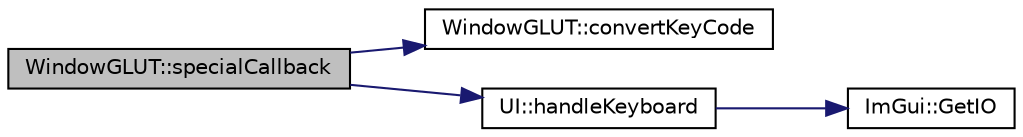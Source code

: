 digraph "WindowGLUT::specialCallback"
{
 // INTERACTIVE_SVG=YES
  edge [fontname="Helvetica",fontsize="10",labelfontname="Helvetica",labelfontsize="10"];
  node [fontname="Helvetica",fontsize="10",shape=record];
  rankdir="LR";
  Node1 [label="WindowGLUT::specialCallback",height=0.2,width=0.4,color="black", fillcolor="grey75", style="filled" fontcolor="black"];
  Node1 -> Node2 [color="midnightblue",fontsize="10",style="solid",fontname="Helvetica"];
  Node2 [label="WindowGLUT::convertKeyCode",height=0.2,width=0.4,color="black", fillcolor="white", style="filled",URL="$class_window_g_l_u_t.html#a8d4fd9836f5e86ef7c6119a2aa7624d4"];
  Node1 -> Node3 [color="midnightblue",fontsize="10",style="solid",fontname="Helvetica"];
  Node3 [label="UI::handleKeyboard",height=0.2,width=0.4,color="black", fillcolor="white", style="filled",URL="$class_u_i.html#a92e02937262f28f8a76f41b39ff6cce4"];
  Node3 -> Node4 [color="midnightblue",fontsize="10",style="solid",fontname="Helvetica"];
  Node4 [label="ImGui::GetIO",height=0.2,width=0.4,color="black", fillcolor="white", style="filled",URL="$namespace_im_gui.html#a3179e560812f878f3961ce803a5d9302"];
}
